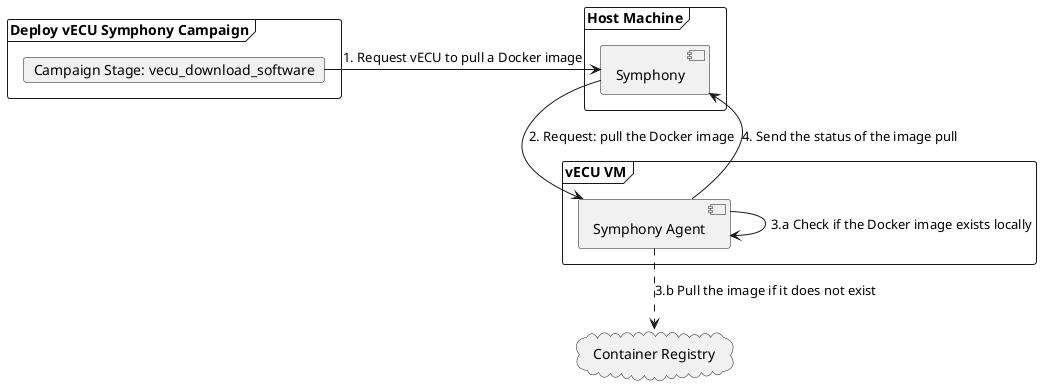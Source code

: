 ' Copyright (C) Microsoft Corporation

@startuml
frame "Deploy vECU Symphony Campaign" {
    card "Campaign Stage: vecu_download_software" as vecu_download_software {
    }
}

frame "Host Machine" {
    component "Symphony" as symphony {
    }
}

frame "vECU VM" {
    component "Symphony Agent" as agent {
    }
}


cloud "Container Registry" as container_registry {
}

vecu_download_software -right-> symphony: 1. Request vECU to pull a Docker image
symphony -down-> agent: 2. Request: pull the Docker image
agent -down-> agent: 3.a Check if the Docker image exists locally
agent .down.> container_registry: 3.b Pull the image if it does not exist
agent -up-> symphony: 4. Send the status of the image pull

@enduml
